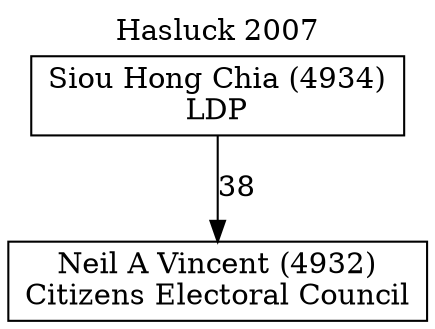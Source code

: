// House preference flow
digraph "Neil A Vincent (4932)_Hasluck_2007" {
	graph [label="Hasluck 2007" labelloc=t mclimit=10]
	node [shape=box]
	"Neil A Vincent (4932)" [label="Neil A Vincent (4932)
Citizens Electoral Council"]
	"Siou Hong Chia (4934)" [label="Siou Hong Chia (4934)
LDP"]
	"Siou Hong Chia (4934)" -> "Neil A Vincent (4932)" [label=38]
}
